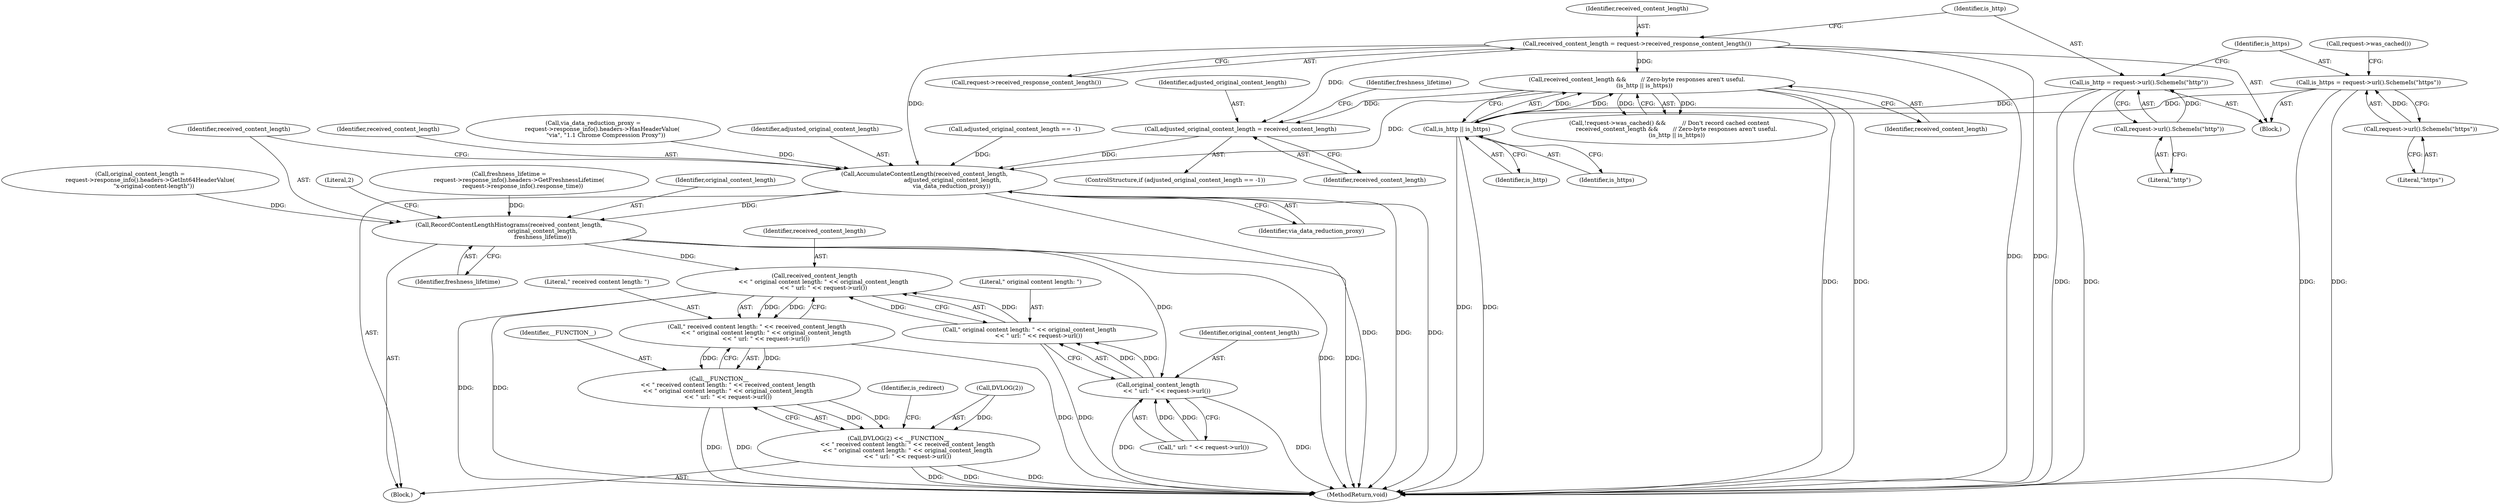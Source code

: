 digraph "1_Chrome_828eab2216a765dea92575c290421c115b8ad028_11@del" {
"1000160" [label="(Call,adjusted_original_content_length = received_content_length)"];
"1000117" [label="(Call,received_content_length = request->received_response_content_length())"];
"1000134" [label="(Call,received_content_length &&        // Zero-byte responses aren't useful.\n        (is_http || is_https))"];
"1000136" [label="(Call,is_http || is_https)"];
"1000121" [label="(Call,is_http = request->url().SchemeIs(\"http\"))"];
"1000123" [label="(Call,request->url().SchemeIs(\"http\"))"];
"1000126" [label="(Call,is_https = request->url().SchemeIs(\"https\"))"];
"1000128" [label="(Call,request->url().SchemeIs(\"https\"))"];
"1000170" [label="(Call,AccumulateContentLength(received_content_length,\n                               adjusted_original_content_length,\n                              via_data_reduction_proxy))"];
"1000174" [label="(Call,RecordContentLengthHistograms(received_content_length,\n                                     original_content_length,\n                                     freshness_lifetime))"];
"1000185" [label="(Call,received_content_length\n          << \" original content length: \" << original_content_length\n          << \" url: \" << request->url())"];
"1000183" [label="(Call,\" received content length: \" << received_content_length\n          << \" original content length: \" << original_content_length\n          << \" url: \" << request->url())"];
"1000181" [label="(Call,__FUNCTION__\n          << \" received content length: \" << received_content_length\n          << \" original content length: \" << original_content_length\n          << \" url: \" << request->url())"];
"1000178" [label="(Call,DVLOG(2) << __FUNCTION__\n          << \" received content length: \" << received_content_length\n          << \" original content length: \" << original_content_length\n          << \" url: \" << request->url())"];
"1000189" [label="(Call,original_content_length\n          << \" url: \" << request->url())"];
"1000187" [label="(Call,\" original content length: \" << original_content_length\n          << \" url: \" << request->url())"];
"1000185" [label="(Call,received_content_length\n          << \" original content length: \" << original_content_length\n          << \" url: \" << request->url())"];
"1000187" [label="(Call,\" original content length: \" << original_content_length\n          << \" url: \" << request->url())"];
"1000156" [label="(Call,adjusted_original_content_length == -1)"];
"1000122" [label="(Identifier,is_http)"];
"1000136" [label="(Call,is_http || is_https)"];
"1000121" [label="(Call,is_http = request->url().SchemeIs(\"http\"))"];
"1000171" [label="(Identifier,received_content_length)"];
"1000127" [label="(Identifier,is_https)"];
"1000135" [label="(Identifier,received_content_length)"];
"1000160" [label="(Call,adjusted_original_content_length = received_content_length)"];
"1000174" [label="(Call,RecordContentLengthHistograms(received_content_length,\n                                     original_content_length,\n                                     freshness_lifetime))"];
"1000178" [label="(Call,DVLOG(2) << __FUNCTION__\n          << \" received content length: \" << received_content_length\n          << \" original content length: \" << original_content_length\n          << \" url: \" << request->url())"];
"1000146" [label="(Call,via_data_reduction_proxy =\n          request->response_info().headers->HasHeaderValue(\n              \"via\", \"1.1 Chrome Compression Proxy\"))"];
"1000190" [label="(Identifier,original_content_length)"];
"1000134" [label="(Call,received_content_length &&        // Zero-byte responses aren't useful.\n        (is_http || is_https))"];
"1000184" [label="(Literal,\" received content length: \")"];
"1000133" [label="(Call,request->was_cached())"];
"1000165" [label="(Identifier,freshness_lifetime)"];
"1000131" [label="(Call,!request->was_cached() &&         // Don't record cached content\n        received_content_length &&        // Zero-byte responses aren't useful.\n        (is_http || is_https))"];
"1000176" [label="(Identifier,original_content_length)"];
"1000141" [label="(Call,original_content_length =\n           request->response_info().headers->GetInt64HeaderValue(\n               \"x-original-content-length\"))"];
"1000189" [label="(Call,original_content_length\n          << \" url: \" << request->url())"];
"1000196" [label="(Identifier,is_redirect)"];
"1000119" [label="(Call,request->received_response_content_length())"];
"1000139" [label="(Block,)"];
"1000182" [label="(Identifier,__FUNCTION__)"];
"1000117" [label="(Call,received_content_length = request->received_response_content_length())"];
"1000183" [label="(Call,\" received content length: \" << received_content_length\n          << \" original content length: \" << original_content_length\n          << \" url: \" << request->url())"];
"1000188" [label="(Literal,\" original content length: \")"];
"1000181" [label="(Call,__FUNCTION__\n          << \" received content length: \" << received_content_length\n          << \" original content length: \" << original_content_length\n          << \" url: \" << request->url())"];
"1000129" [label="(Literal,\"https\")"];
"1000170" [label="(Call,AccumulateContentLength(received_content_length,\n                               adjusted_original_content_length,\n                              via_data_reduction_proxy))"];
"1000164" [label="(Call,freshness_lifetime =\n           request->response_info().headers->GetFreshnessLifetime(\n               request->response_info().response_time))"];
"1000123" [label="(Call,request->url().SchemeIs(\"http\"))"];
"1000179" [label="(Call,DVLOG(2))"];
"1000191" [label="(Call,\" url: \" << request->url())"];
"1000118" [label="(Identifier,received_content_length)"];
"1000173" [label="(Identifier,via_data_reduction_proxy)"];
"1000172" [label="(Identifier,adjusted_original_content_length)"];
"1000126" [label="(Call,is_https = request->url().SchemeIs(\"https\"))"];
"1000161" [label="(Identifier,adjusted_original_content_length)"];
"1000137" [label="(Identifier,is_http)"];
"1000177" [label="(Identifier,freshness_lifetime)"];
"1000235" [label="(MethodReturn,void)"];
"1000124" [label="(Literal,\"http\")"];
"1000186" [label="(Identifier,received_content_length)"];
"1000128" [label="(Call,request->url().SchemeIs(\"https\"))"];
"1000175" [label="(Identifier,received_content_length)"];
"1000115" [label="(Block,)"];
"1000162" [label="(Identifier,received_content_length)"];
"1000138" [label="(Identifier,is_https)"];
"1000180" [label="(Literal,2)"];
"1000155" [label="(ControlStructure,if (adjusted_original_content_length == -1))"];
"1000160" -> "1000155"  [label="AST: "];
"1000160" -> "1000162"  [label="CFG: "];
"1000161" -> "1000160"  [label="AST: "];
"1000162" -> "1000160"  [label="AST: "];
"1000165" -> "1000160"  [label="CFG: "];
"1000117" -> "1000160"  [label="DDG: "];
"1000134" -> "1000160"  [label="DDG: "];
"1000160" -> "1000170"  [label="DDG: "];
"1000117" -> "1000115"  [label="AST: "];
"1000117" -> "1000119"  [label="CFG: "];
"1000118" -> "1000117"  [label="AST: "];
"1000119" -> "1000117"  [label="AST: "];
"1000122" -> "1000117"  [label="CFG: "];
"1000117" -> "1000235"  [label="DDG: "];
"1000117" -> "1000235"  [label="DDG: "];
"1000117" -> "1000134"  [label="DDG: "];
"1000117" -> "1000170"  [label="DDG: "];
"1000134" -> "1000131"  [label="AST: "];
"1000134" -> "1000135"  [label="CFG: "];
"1000134" -> "1000136"  [label="CFG: "];
"1000135" -> "1000134"  [label="AST: "];
"1000136" -> "1000134"  [label="AST: "];
"1000131" -> "1000134"  [label="CFG: "];
"1000134" -> "1000235"  [label="DDG: "];
"1000134" -> "1000235"  [label="DDG: "];
"1000134" -> "1000131"  [label="DDG: "];
"1000134" -> "1000131"  [label="DDG: "];
"1000136" -> "1000134"  [label="DDG: "];
"1000136" -> "1000134"  [label="DDG: "];
"1000134" -> "1000170"  [label="DDG: "];
"1000136" -> "1000137"  [label="CFG: "];
"1000136" -> "1000138"  [label="CFG: "];
"1000137" -> "1000136"  [label="AST: "];
"1000138" -> "1000136"  [label="AST: "];
"1000136" -> "1000235"  [label="DDG: "];
"1000136" -> "1000235"  [label="DDG: "];
"1000121" -> "1000136"  [label="DDG: "];
"1000126" -> "1000136"  [label="DDG: "];
"1000121" -> "1000115"  [label="AST: "];
"1000121" -> "1000123"  [label="CFG: "];
"1000122" -> "1000121"  [label="AST: "];
"1000123" -> "1000121"  [label="AST: "];
"1000127" -> "1000121"  [label="CFG: "];
"1000121" -> "1000235"  [label="DDG: "];
"1000121" -> "1000235"  [label="DDG: "];
"1000123" -> "1000121"  [label="DDG: "];
"1000123" -> "1000124"  [label="CFG: "];
"1000124" -> "1000123"  [label="AST: "];
"1000126" -> "1000115"  [label="AST: "];
"1000126" -> "1000128"  [label="CFG: "];
"1000127" -> "1000126"  [label="AST: "];
"1000128" -> "1000126"  [label="AST: "];
"1000133" -> "1000126"  [label="CFG: "];
"1000126" -> "1000235"  [label="DDG: "];
"1000126" -> "1000235"  [label="DDG: "];
"1000128" -> "1000126"  [label="DDG: "];
"1000128" -> "1000129"  [label="CFG: "];
"1000129" -> "1000128"  [label="AST: "];
"1000170" -> "1000139"  [label="AST: "];
"1000170" -> "1000173"  [label="CFG: "];
"1000171" -> "1000170"  [label="AST: "];
"1000172" -> "1000170"  [label="AST: "];
"1000173" -> "1000170"  [label="AST: "];
"1000175" -> "1000170"  [label="CFG: "];
"1000170" -> "1000235"  [label="DDG: "];
"1000170" -> "1000235"  [label="DDG: "];
"1000170" -> "1000235"  [label="DDG: "];
"1000156" -> "1000170"  [label="DDG: "];
"1000146" -> "1000170"  [label="DDG: "];
"1000170" -> "1000174"  [label="DDG: "];
"1000174" -> "1000139"  [label="AST: "];
"1000174" -> "1000177"  [label="CFG: "];
"1000175" -> "1000174"  [label="AST: "];
"1000176" -> "1000174"  [label="AST: "];
"1000177" -> "1000174"  [label="AST: "];
"1000180" -> "1000174"  [label="CFG: "];
"1000174" -> "1000235"  [label="DDG: "];
"1000174" -> "1000235"  [label="DDG: "];
"1000141" -> "1000174"  [label="DDG: "];
"1000164" -> "1000174"  [label="DDG: "];
"1000174" -> "1000185"  [label="DDG: "];
"1000174" -> "1000189"  [label="DDG: "];
"1000185" -> "1000183"  [label="AST: "];
"1000185" -> "1000187"  [label="CFG: "];
"1000186" -> "1000185"  [label="AST: "];
"1000187" -> "1000185"  [label="AST: "];
"1000183" -> "1000185"  [label="CFG: "];
"1000185" -> "1000235"  [label="DDG: "];
"1000185" -> "1000235"  [label="DDG: "];
"1000185" -> "1000183"  [label="DDG: "];
"1000185" -> "1000183"  [label="DDG: "];
"1000187" -> "1000185"  [label="DDG: "];
"1000187" -> "1000185"  [label="DDG: "];
"1000183" -> "1000181"  [label="AST: "];
"1000184" -> "1000183"  [label="AST: "];
"1000181" -> "1000183"  [label="CFG: "];
"1000183" -> "1000235"  [label="DDG: "];
"1000183" -> "1000181"  [label="DDG: "];
"1000183" -> "1000181"  [label="DDG: "];
"1000181" -> "1000178"  [label="AST: "];
"1000182" -> "1000181"  [label="AST: "];
"1000178" -> "1000181"  [label="CFG: "];
"1000181" -> "1000235"  [label="DDG: "];
"1000181" -> "1000235"  [label="DDG: "];
"1000181" -> "1000178"  [label="DDG: "];
"1000181" -> "1000178"  [label="DDG: "];
"1000178" -> "1000139"  [label="AST: "];
"1000179" -> "1000178"  [label="AST: "];
"1000196" -> "1000178"  [label="CFG: "];
"1000178" -> "1000235"  [label="DDG: "];
"1000178" -> "1000235"  [label="DDG: "];
"1000178" -> "1000235"  [label="DDG: "];
"1000179" -> "1000178"  [label="DDG: "];
"1000189" -> "1000187"  [label="AST: "];
"1000189" -> "1000191"  [label="CFG: "];
"1000190" -> "1000189"  [label="AST: "];
"1000191" -> "1000189"  [label="AST: "];
"1000187" -> "1000189"  [label="CFG: "];
"1000189" -> "1000235"  [label="DDG: "];
"1000189" -> "1000235"  [label="DDG: "];
"1000189" -> "1000187"  [label="DDG: "];
"1000189" -> "1000187"  [label="DDG: "];
"1000191" -> "1000189"  [label="DDG: "];
"1000191" -> "1000189"  [label="DDG: "];
"1000188" -> "1000187"  [label="AST: "];
"1000187" -> "1000235"  [label="DDG: "];
}
